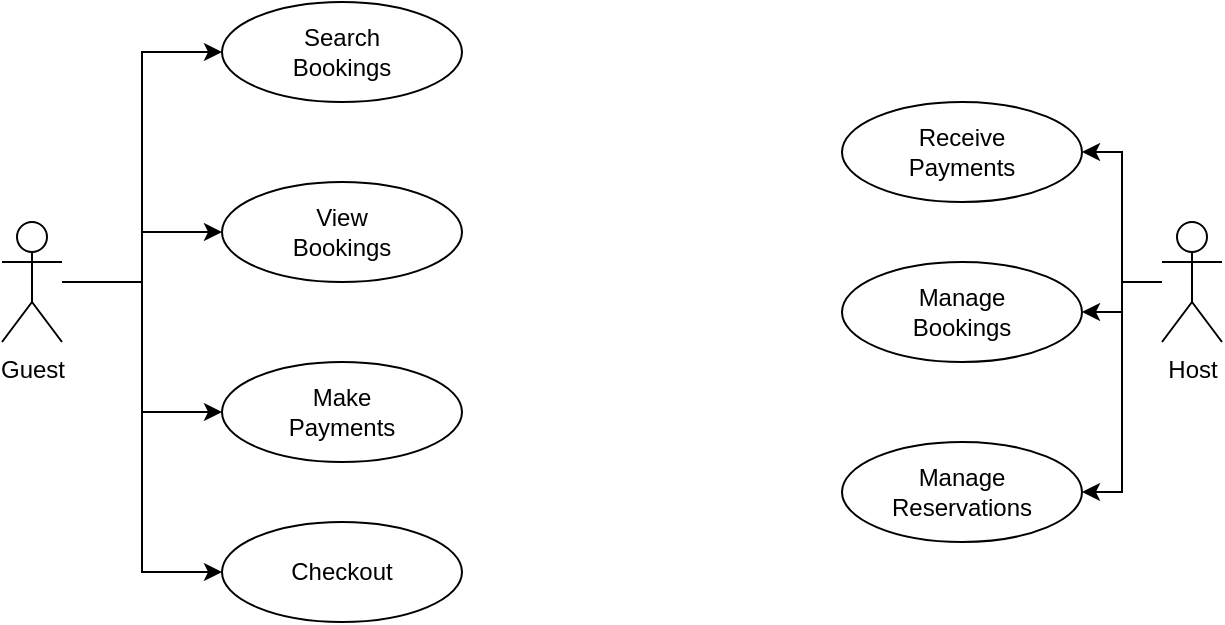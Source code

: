 <mxfile version="27.1.6">
  <diagram name="Page-1" id="UVEQF3p3zSJeDYMQPOL3">
    <mxGraphModel dx="1426" dy="743" grid="1" gridSize="10" guides="1" tooltips="1" connect="1" arrows="1" fold="1" page="1" pageScale="1" pageWidth="850" pageHeight="1100" math="0" shadow="0">
      <root>
        <mxCell id="0" />
        <mxCell id="1" parent="0" />
        <mxCell id="U4UBjQhWLuVe9Pn6fNAk-27" style="edgeStyle=orthogonalEdgeStyle;rounded=0;orthogonalLoop=1;jettySize=auto;html=1;entryX=0;entryY=0.5;entryDx=0;entryDy=0;" edge="1" parent="1" source="U4UBjQhWLuVe9Pn6fNAk-1" target="U4UBjQhWLuVe9Pn6fNAk-6">
          <mxGeometry relative="1" as="geometry" />
        </mxCell>
        <mxCell id="U4UBjQhWLuVe9Pn6fNAk-28" style="edgeStyle=orthogonalEdgeStyle;rounded=0;orthogonalLoop=1;jettySize=auto;html=1;" edge="1" parent="1" source="U4UBjQhWLuVe9Pn6fNAk-1" target="U4UBjQhWLuVe9Pn6fNAk-8">
          <mxGeometry relative="1" as="geometry" />
        </mxCell>
        <mxCell id="U4UBjQhWLuVe9Pn6fNAk-29" style="edgeStyle=orthogonalEdgeStyle;rounded=0;orthogonalLoop=1;jettySize=auto;html=1;entryX=0;entryY=0.5;entryDx=0;entryDy=0;" edge="1" parent="1" source="U4UBjQhWLuVe9Pn6fNAk-1" target="U4UBjQhWLuVe9Pn6fNAk-9">
          <mxGeometry relative="1" as="geometry" />
        </mxCell>
        <mxCell id="U4UBjQhWLuVe9Pn6fNAk-30" style="edgeStyle=orthogonalEdgeStyle;rounded=0;orthogonalLoop=1;jettySize=auto;html=1;entryX=0;entryY=0.5;entryDx=0;entryDy=0;" edge="1" parent="1" source="U4UBjQhWLuVe9Pn6fNAk-1" target="U4UBjQhWLuVe9Pn6fNAk-10">
          <mxGeometry relative="1" as="geometry" />
        </mxCell>
        <mxCell id="U4UBjQhWLuVe9Pn6fNAk-1" value="Guest" style="shape=umlActor;verticalLabelPosition=bottom;verticalAlign=top;html=1;outlineConnect=0;labelBorderColor=none;" vertex="1" parent="1">
          <mxGeometry x="140" y="180" width="30" height="60" as="geometry" />
        </mxCell>
        <mxCell id="U4UBjQhWLuVe9Pn6fNAk-6" value="" style="ellipse;whiteSpace=wrap;html=1;" vertex="1" parent="1">
          <mxGeometry x="250" y="70" width="120" height="50" as="geometry" />
        </mxCell>
        <mxCell id="U4UBjQhWLuVe9Pn6fNAk-7" value="Search Bookings" style="text;html=1;align=center;verticalAlign=middle;whiteSpace=wrap;rounded=0;" vertex="1" parent="1">
          <mxGeometry x="280" y="80" width="60" height="30" as="geometry" />
        </mxCell>
        <mxCell id="U4UBjQhWLuVe9Pn6fNAk-8" value="" style="ellipse;whiteSpace=wrap;html=1;" vertex="1" parent="1">
          <mxGeometry x="250" y="160" width="120" height="50" as="geometry" />
        </mxCell>
        <mxCell id="U4UBjQhWLuVe9Pn6fNAk-9" value="" style="ellipse;whiteSpace=wrap;html=1;" vertex="1" parent="1">
          <mxGeometry x="250" y="250" width="120" height="50" as="geometry" />
        </mxCell>
        <mxCell id="U4UBjQhWLuVe9Pn6fNAk-10" value="" style="ellipse;whiteSpace=wrap;html=1;" vertex="1" parent="1">
          <mxGeometry x="250" y="330" width="120" height="50" as="geometry" />
        </mxCell>
        <mxCell id="U4UBjQhWLuVe9Pn6fNAk-12" value="Make Payments" style="text;html=1;align=center;verticalAlign=middle;whiteSpace=wrap;rounded=0;" vertex="1" parent="1">
          <mxGeometry x="280" y="260" width="60" height="30" as="geometry" />
        </mxCell>
        <mxCell id="U4UBjQhWLuVe9Pn6fNAk-13" value="Checkout" style="text;html=1;align=center;verticalAlign=middle;whiteSpace=wrap;rounded=0;" vertex="1" parent="1">
          <mxGeometry x="280" y="340" width="60" height="30" as="geometry" />
        </mxCell>
        <mxCell id="U4UBjQhWLuVe9Pn6fNAk-14" value="View Bookings" style="text;html=1;align=center;verticalAlign=middle;whiteSpace=wrap;rounded=0;" vertex="1" parent="1">
          <mxGeometry x="280" y="170" width="60" height="30" as="geometry" />
        </mxCell>
        <mxCell id="U4UBjQhWLuVe9Pn6fNAk-34" style="edgeStyle=orthogonalEdgeStyle;rounded=0;orthogonalLoop=1;jettySize=auto;html=1;entryX=1;entryY=0.5;entryDx=0;entryDy=0;" edge="1" parent="1" source="U4UBjQhWLuVe9Pn6fNAk-18" target="U4UBjQhWLuVe9Pn6fNAk-31">
          <mxGeometry relative="1" as="geometry" />
        </mxCell>
        <mxCell id="U4UBjQhWLuVe9Pn6fNAk-36" style="edgeStyle=orthogonalEdgeStyle;rounded=0;orthogonalLoop=1;jettySize=auto;html=1;entryX=1;entryY=0.5;entryDx=0;entryDy=0;" edge="1" parent="1" source="U4UBjQhWLuVe9Pn6fNAk-18" target="U4UBjQhWLuVe9Pn6fNAk-32">
          <mxGeometry relative="1" as="geometry" />
        </mxCell>
        <mxCell id="U4UBjQhWLuVe9Pn6fNAk-37" style="edgeStyle=orthogonalEdgeStyle;rounded=0;orthogonalLoop=1;jettySize=auto;html=1;entryX=1;entryY=0.5;entryDx=0;entryDy=0;" edge="1" parent="1" source="U4UBjQhWLuVe9Pn6fNAk-18" target="U4UBjQhWLuVe9Pn6fNAk-33">
          <mxGeometry relative="1" as="geometry" />
        </mxCell>
        <object label="Host" id="U4UBjQhWLuVe9Pn6fNAk-18">
          <mxCell style="shape=umlActor;verticalLabelPosition=bottom;verticalAlign=top;html=1;outlineConnect=0;labelBorderColor=none;" vertex="1" parent="1">
            <mxGeometry x="720" y="180" width="30" height="60" as="geometry" />
          </mxCell>
        </object>
        <mxCell id="U4UBjQhWLuVe9Pn6fNAk-31" value="" style="ellipse;whiteSpace=wrap;html=1;" vertex="1" parent="1">
          <mxGeometry x="560" y="120" width="120" height="50" as="geometry" />
        </mxCell>
        <mxCell id="U4UBjQhWLuVe9Pn6fNAk-32" value="" style="ellipse;whiteSpace=wrap;html=1;" vertex="1" parent="1">
          <mxGeometry x="560" y="200" width="120" height="50" as="geometry" />
        </mxCell>
        <mxCell id="U4UBjQhWLuVe9Pn6fNAk-33" value="" style="ellipse;whiteSpace=wrap;html=1;" vertex="1" parent="1">
          <mxGeometry x="560" y="290" width="120" height="50" as="geometry" />
        </mxCell>
        <mxCell id="U4UBjQhWLuVe9Pn6fNAk-38" value="Receive Payments" style="text;html=1;align=center;verticalAlign=middle;whiteSpace=wrap;rounded=0;" vertex="1" parent="1">
          <mxGeometry x="590" y="130" width="60" height="30" as="geometry" />
        </mxCell>
        <mxCell id="U4UBjQhWLuVe9Pn6fNAk-39" value="Manage Bookings" style="text;html=1;align=center;verticalAlign=middle;whiteSpace=wrap;rounded=0;" vertex="1" parent="1">
          <mxGeometry x="590" y="210" width="60" height="30" as="geometry" />
        </mxCell>
        <mxCell id="U4UBjQhWLuVe9Pn6fNAk-40" value="Manage Reservations" style="text;html=1;align=center;verticalAlign=middle;whiteSpace=wrap;rounded=0;" vertex="1" parent="1">
          <mxGeometry x="590" y="300" width="60" height="30" as="geometry" />
        </mxCell>
      </root>
    </mxGraphModel>
  </diagram>
</mxfile>

